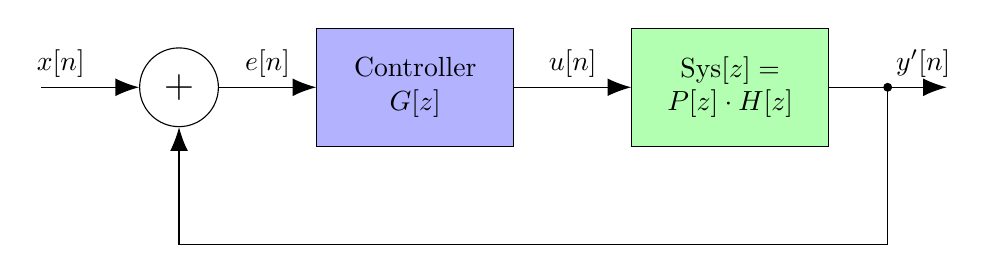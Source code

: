 \begin{tikzpicture}
\node[circle,draw,align=center,minimum width=1cm] (sum1) at (0,0) {\Large $+$};
\node[rectangle,draw,align=center,minimum width=2.5cm,minimum height=1.5cm,fill=blue!30] (c) at (3,0) {Controller\\$G[z]$};
\node[rectangle,draw,align=center,minimum width=2.5cm,minimum height=1.5cm,fill=green!30] (g) at (7,0) {$\text{Sys}[z]=$\\$P[z] \cdot H[z]$};

\draw[{Latex[length=3mm]}-] (sum1) -- node[pos=0.8,anchor=south] {$x[n]$} +(-1.75,0);
\draw[-{Latex[length=3mm]}] (sum1) -- node[pos=0.5,anchor=south] {$e[n]$} (c);
\draw[-{Latex[length=3mm]}] (c) -- node[pos=0.5,anchor=south] {$u[n]$} (g);
\draw[-{Latex[length=3mm]}] (g) -- node[pos=0.8,anchor=south] {$y'[n]$} +(2.75,0);

\draw[-{Latex[length=3mm]}] (g)+(2,0)  --  node[fill,circle,minimum width=0.75ex,inner sep=0,pos=0] {}  +(2,-2) -| (sum1); %todo

\end{tikzpicture}